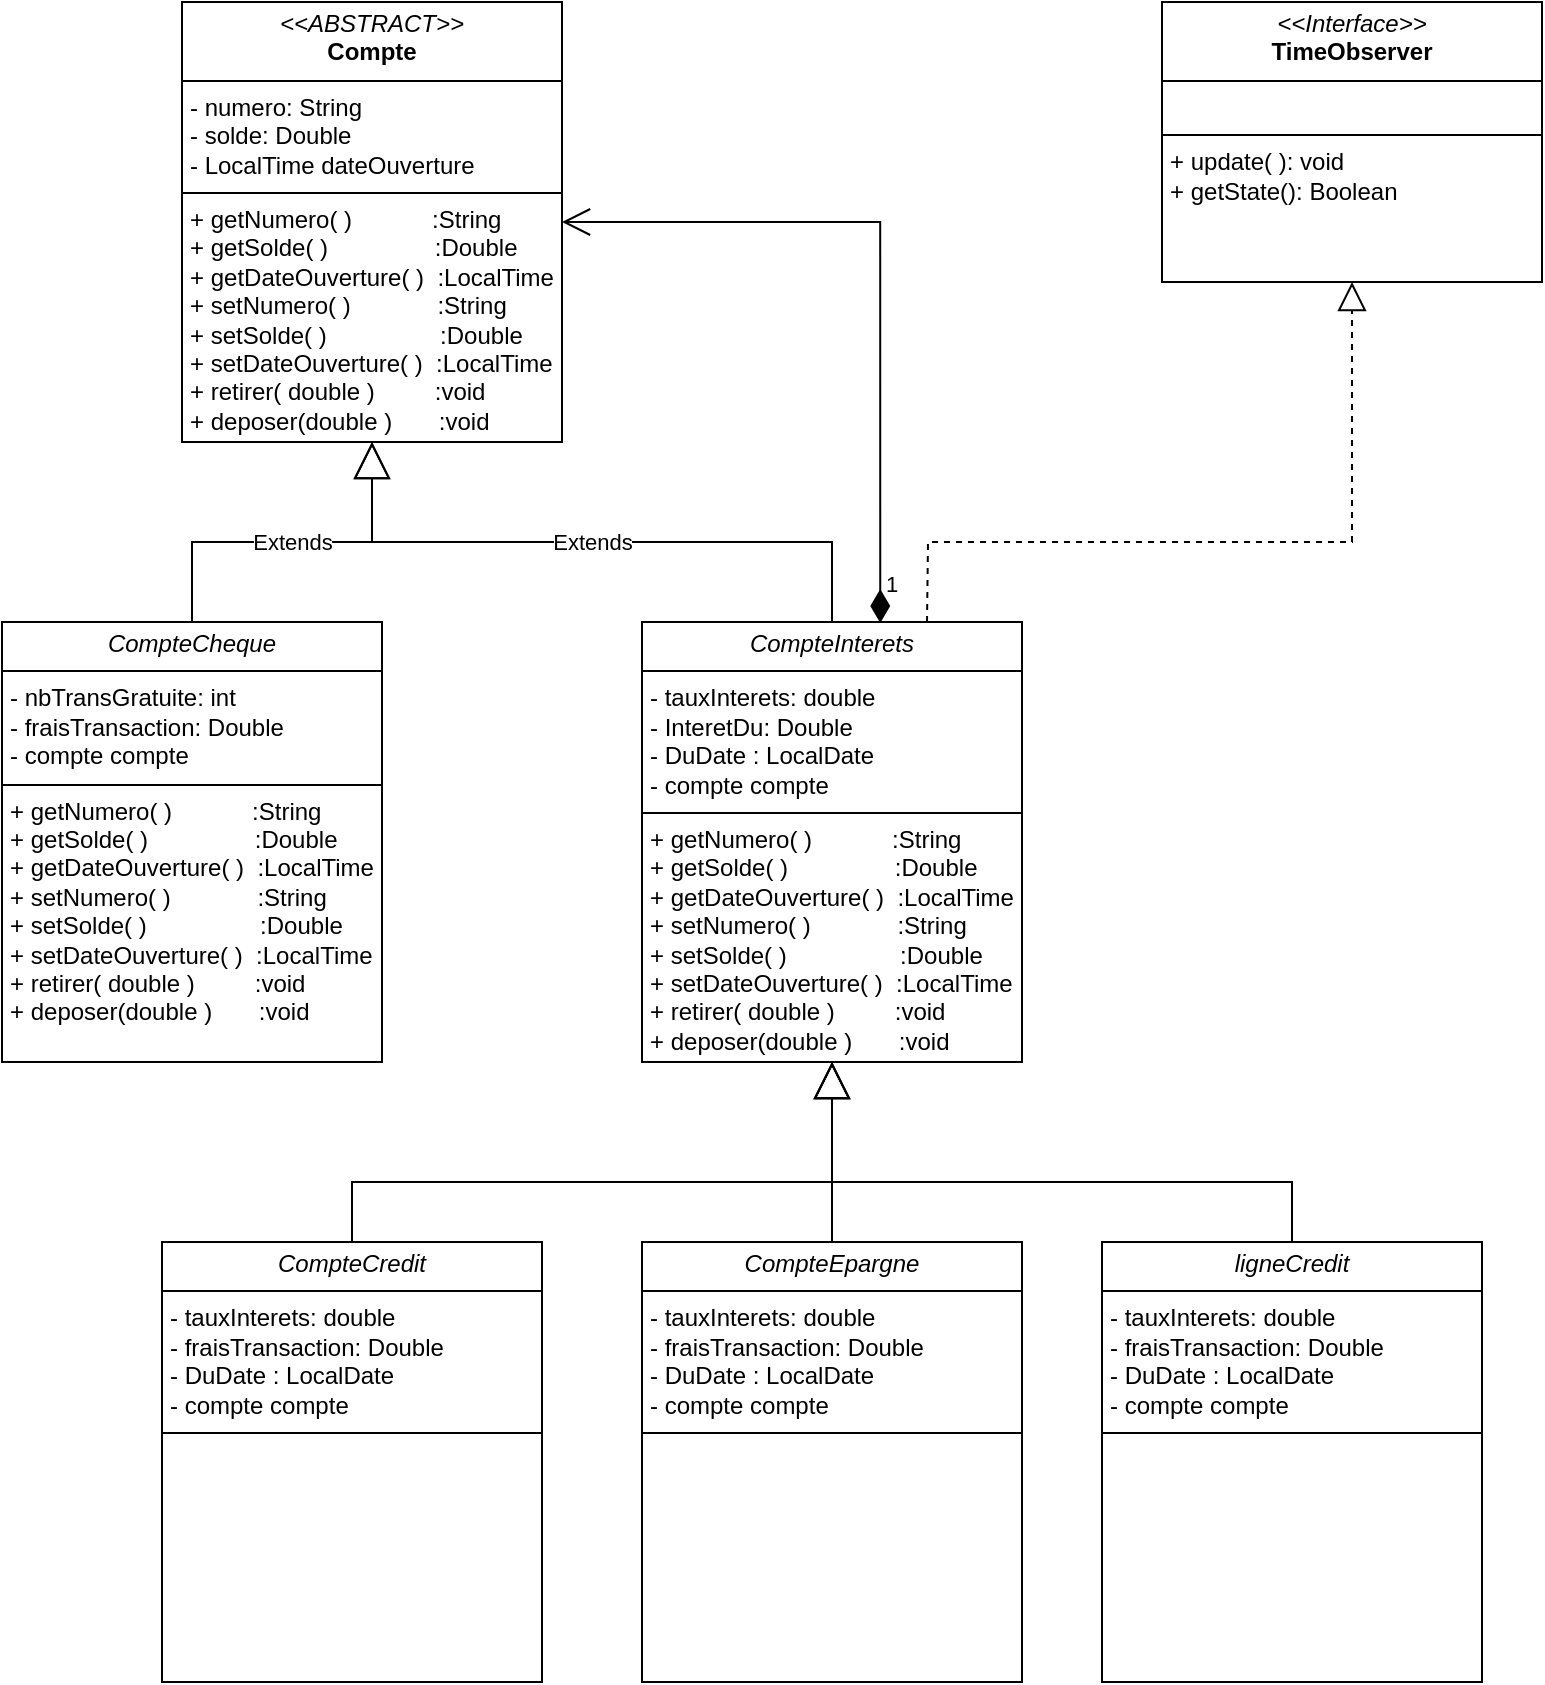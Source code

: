 <mxfile version="26.1.1">
  <diagram name="Page-1" id="Y8b6xR42oyyeWq3YL9dn">
    <mxGraphModel dx="420" dy="237" grid="1" gridSize="10" guides="1" tooltips="1" connect="1" arrows="1" fold="1" page="1" pageScale="1" pageWidth="3300" pageHeight="4681" math="0" shadow="0">
      <root>
        <mxCell id="0" />
        <mxCell id="1" parent="0" />
        <mxCell id="dJRKlAbEhln0Lb5YtA-o-5" value="&lt;p style=&quot;margin:0px;margin-top:4px;text-align:center;&quot;&gt;&lt;i&gt;&amp;lt;&amp;lt;ABSTRACT&amp;gt;&amp;gt;&lt;/i&gt;&lt;br&gt;&lt;b&gt;Compte&lt;/b&gt;&lt;/p&gt;&lt;hr size=&quot;1&quot; style=&quot;border-style:solid;&quot;&gt;&lt;p style=&quot;margin:0px;margin-left:4px;&quot;&gt;- numero: String&lt;br&gt;- solde: Double&lt;/p&gt;&lt;p style=&quot;margin:0px;margin-left:4px;&quot;&gt;- LocalTime dateOuverture&lt;/p&gt;&lt;hr size=&quot;1&quot; style=&quot;border-style:solid;&quot;&gt;&lt;p style=&quot;margin:0px;margin-left:4px;&quot;&gt;+ getNumero( )&amp;nbsp; &amp;nbsp; &amp;nbsp; &amp;nbsp; &amp;nbsp; &amp;nbsp; :String&lt;br&gt;+ getSolde( )&amp;nbsp; &amp;nbsp; &amp;nbsp; &amp;nbsp; &amp;nbsp; &amp;nbsp; &amp;nbsp; &amp;nbsp; :Double&lt;/p&gt;&lt;p style=&quot;margin:0px;margin-left:4px;&quot;&gt;+ getDateOuverture( )&amp;nbsp; :LocalTime&lt;/p&gt;&lt;p style=&quot;margin: 0px 0px 0px 4px;&quot;&gt;+ setNumero( )&amp;nbsp; &amp;nbsp; &amp;nbsp; &amp;nbsp; &amp;nbsp; &amp;nbsp; &amp;nbsp;:String&lt;br&gt;+ setSolde( )&amp;nbsp; &amp;nbsp; &amp;nbsp; &amp;nbsp; &amp;nbsp; &amp;nbsp; &amp;nbsp; &amp;nbsp; &amp;nbsp;:Double&lt;/p&gt;&lt;p style=&quot;margin: 0px 0px 0px 4px;&quot;&gt;+ setDateOuverture( )&amp;nbsp; :LocalTime&lt;/p&gt;&lt;p style=&quot;margin: 0px 0px 0px 4px;&quot;&gt;+ retirer( double )&amp;nbsp; &amp;nbsp; &amp;nbsp; &amp;nbsp; &amp;nbsp;:void&lt;/p&gt;&lt;p style=&quot;margin: 0px 0px 0px 4px;&quot;&gt;+ deposer(double )&amp;nbsp; &amp;nbsp; &amp;nbsp; &amp;nbsp;:void&lt;/p&gt;&lt;p style=&quot;margin:0px;margin-left:4px;&quot;&gt;&lt;br&gt;&lt;/p&gt;&lt;p style=&quot;margin:0px;margin-left:4px;&quot;&gt;&lt;br&gt;&lt;/p&gt;" style="verticalAlign=top;align=left;overflow=fill;html=1;whiteSpace=wrap;" parent="1" vertex="1">
          <mxGeometry x="340" y="50" width="190" height="220" as="geometry" />
        </mxCell>
        <mxCell id="dJRKlAbEhln0Lb5YtA-o-6" value="&lt;p style=&quot;margin:0px;margin-top:4px;text-align:center;&quot;&gt;&lt;i&gt;CompteCheque&lt;/i&gt;&lt;/p&gt;&lt;hr size=&quot;1&quot; style=&quot;border-style:solid;&quot;&gt;&lt;p style=&quot;margin:0px;margin-left:4px;&quot;&gt;- nbTransGratuite: int&lt;br&gt;- fraisTransaction: Double&lt;/p&gt;&lt;p style=&quot;margin:0px;margin-left:4px;&quot;&gt;- compte compte&lt;/p&gt;&lt;hr size=&quot;1&quot; style=&quot;border-style:solid;&quot;&gt;&lt;p style=&quot;margin:0px;margin-left:4px;&quot;&gt;+ getNumero( )&amp;nbsp; &amp;nbsp; &amp;nbsp; &amp;nbsp; &amp;nbsp; &amp;nbsp; :String&lt;br&gt;+ getSolde( )&amp;nbsp; &amp;nbsp; &amp;nbsp; &amp;nbsp; &amp;nbsp; &amp;nbsp; &amp;nbsp; &amp;nbsp; :Double&lt;/p&gt;&lt;p style=&quot;margin:0px;margin-left:4px;&quot;&gt;+ getDateOuverture( )&amp;nbsp; :LocalTime&lt;/p&gt;&lt;p style=&quot;margin: 0px 0px 0px 4px;&quot;&gt;+ setNumero( )&amp;nbsp; &amp;nbsp; &amp;nbsp; &amp;nbsp; &amp;nbsp; &amp;nbsp; &amp;nbsp;:String&lt;br&gt;+ setSolde( )&amp;nbsp; &amp;nbsp; &amp;nbsp; &amp;nbsp; &amp;nbsp; &amp;nbsp; &amp;nbsp; &amp;nbsp; &amp;nbsp;:Double&lt;/p&gt;&lt;p style=&quot;margin: 0px 0px 0px 4px;&quot;&gt;+ setDateOuverture( )&amp;nbsp; :LocalTime&lt;/p&gt;&lt;p style=&quot;margin: 0px 0px 0px 4px;&quot;&gt;+ retirer( double )&amp;nbsp; &amp;nbsp; &amp;nbsp; &amp;nbsp; &amp;nbsp;:void&lt;/p&gt;&lt;p style=&quot;margin: 0px 0px 0px 4px;&quot;&gt;+ deposer(double )&amp;nbsp; &amp;nbsp; &amp;nbsp; &amp;nbsp;:void&lt;/p&gt;&lt;p style=&quot;margin:0px;margin-left:4px;&quot;&gt;&lt;br&gt;&lt;/p&gt;&lt;p style=&quot;margin:0px;margin-left:4px;&quot;&gt;&lt;br&gt;&lt;/p&gt;" style="verticalAlign=top;align=left;overflow=fill;html=1;whiteSpace=wrap;" parent="1" vertex="1">
          <mxGeometry x="250" y="360" width="190" height="220" as="geometry" />
        </mxCell>
        <mxCell id="dJRKlAbEhln0Lb5YtA-o-7" value="Extends" style="endArrow=block;endSize=16;endFill=0;html=1;rounded=0;entryX=0.5;entryY=1;entryDx=0;entryDy=0;exitX=0.5;exitY=0;exitDx=0;exitDy=0;" parent="1" source="dJRKlAbEhln0Lb5YtA-o-6" target="dJRKlAbEhln0Lb5YtA-o-5" edge="1">
          <mxGeometry width="160" relative="1" as="geometry">
            <mxPoint x="570" y="210" as="sourcePoint" />
            <mxPoint x="730" y="210" as="targetPoint" />
            <Array as="points">
              <mxPoint x="345" y="320" />
              <mxPoint x="435" y="320" />
            </Array>
          </mxGeometry>
        </mxCell>
        <mxCell id="dJRKlAbEhln0Lb5YtA-o-9" value="&lt;p style=&quot;margin:0px;margin-top:4px;text-align:center;&quot;&gt;&lt;i&gt;CompteInterets&lt;/i&gt;&lt;/p&gt;&lt;hr size=&quot;1&quot; style=&quot;border-style:solid;&quot;&gt;&lt;p style=&quot;margin:0px;margin-left:4px;&quot;&gt;- tauxInterets: double&lt;br&gt;- InteretDu: Double&lt;/p&gt;&lt;p style=&quot;margin:0px;margin-left:4px;&quot;&gt;- DuDate : LocalDate&lt;/p&gt;&lt;p style=&quot;margin:0px;margin-left:4px;&quot;&gt;- compte compte&lt;/p&gt;&lt;hr size=&quot;1&quot; style=&quot;border-style:solid;&quot;&gt;&lt;p style=&quot;margin:0px;margin-left:4px;&quot;&gt;+ getNumero( )&amp;nbsp; &amp;nbsp; &amp;nbsp; &amp;nbsp; &amp;nbsp; &amp;nbsp; :String&lt;br&gt;+ getSolde( )&amp;nbsp; &amp;nbsp; &amp;nbsp; &amp;nbsp; &amp;nbsp; &amp;nbsp; &amp;nbsp; &amp;nbsp; :Double&lt;/p&gt;&lt;p style=&quot;margin:0px;margin-left:4px;&quot;&gt;+ getDateOuverture( )&amp;nbsp; :LocalTime&lt;/p&gt;&lt;p style=&quot;margin: 0px 0px 0px 4px;&quot;&gt;+ setNumero( )&amp;nbsp; &amp;nbsp; &amp;nbsp; &amp;nbsp; &amp;nbsp; &amp;nbsp; &amp;nbsp;:String&lt;br&gt;+ setSolde( )&amp;nbsp; &amp;nbsp; &amp;nbsp; &amp;nbsp; &amp;nbsp; &amp;nbsp; &amp;nbsp; &amp;nbsp; &amp;nbsp;:Double&lt;/p&gt;&lt;p style=&quot;margin: 0px 0px 0px 4px;&quot;&gt;+ setDateOuverture( )&amp;nbsp; :LocalTime&lt;/p&gt;&lt;p style=&quot;margin: 0px 0px 0px 4px;&quot;&gt;+ retirer( double )&amp;nbsp; &amp;nbsp; &amp;nbsp; &amp;nbsp; &amp;nbsp;:void&lt;/p&gt;&lt;p style=&quot;margin: 0px 0px 0px 4px;&quot;&gt;+ deposer(double )&amp;nbsp; &amp;nbsp; &amp;nbsp; &amp;nbsp;:void&lt;/p&gt;&lt;p style=&quot;margin:0px;margin-left:4px;&quot;&gt;&lt;br&gt;&lt;/p&gt;&lt;p style=&quot;margin:0px;margin-left:4px;&quot;&gt;&lt;br&gt;&lt;/p&gt;" style="verticalAlign=top;align=left;overflow=fill;html=1;whiteSpace=wrap;" parent="1" vertex="1">
          <mxGeometry x="570" y="360" width="190" height="220" as="geometry" />
        </mxCell>
        <mxCell id="dJRKlAbEhln0Lb5YtA-o-10" value="Extends" style="endArrow=block;endSize=16;endFill=0;html=1;rounded=0;entryX=0.5;entryY=1;entryDx=0;entryDy=0;exitX=0.5;exitY=0;exitDx=0;exitDy=0;" parent="1" source="dJRKlAbEhln0Lb5YtA-o-9" target="dJRKlAbEhln0Lb5YtA-o-5" edge="1">
          <mxGeometry width="160" relative="1" as="geometry">
            <mxPoint x="345" y="370" as="sourcePoint" />
            <mxPoint x="445" y="280" as="targetPoint" />
            <Array as="points">
              <mxPoint x="665" y="320" />
              <mxPoint x="545" y="320" />
              <mxPoint x="435" y="320" />
            </Array>
          </mxGeometry>
        </mxCell>
        <mxCell id="dJRKlAbEhln0Lb5YtA-o-11" value="1" style="endArrow=open;html=1;endSize=12;startArrow=diamondThin;startSize=14;startFill=1;edgeStyle=orthogonalEdgeStyle;align=left;verticalAlign=bottom;rounded=0;exitX=0.627;exitY=0.002;exitDx=0;exitDy=0;entryX=1;entryY=0.5;entryDx=0;entryDy=0;exitPerimeter=0;" parent="1" source="dJRKlAbEhln0Lb5YtA-o-9" target="dJRKlAbEhln0Lb5YtA-o-5" edge="1">
          <mxGeometry x="-0.942" y="-1" relative="1" as="geometry">
            <mxPoint x="780" y="376" as="sourcePoint" />
            <mxPoint x="880" y="160" as="targetPoint" />
            <Array as="points">
              <mxPoint x="689" y="160" />
            </Array>
            <mxPoint as="offset" />
          </mxGeometry>
        </mxCell>
        <mxCell id="Y4Ik5Q8g15iuSHUJNuXj-3" value="&lt;p style=&quot;margin:0px;margin-top:4px;text-align:center;&quot;&gt;&lt;i&gt;ligneCredit&lt;/i&gt;&lt;/p&gt;&lt;hr size=&quot;1&quot; style=&quot;border-style:solid;&quot;&gt;&lt;p style=&quot;margin:0px;margin-left:4px;&quot;&gt;- tauxInterets: double&lt;br&gt;- fraisTransaction: Double&lt;/p&gt;&lt;p style=&quot;margin:0px;margin-left:4px;&quot;&gt;- DuDate : LocalDate&lt;/p&gt;&lt;p style=&quot;margin:0px;margin-left:4px;&quot;&gt;- compte compte&lt;/p&gt;&lt;hr size=&quot;1&quot; style=&quot;border-style:solid;&quot;&gt;&lt;p style=&quot;margin:0px;margin-left:4px;&quot;&gt;&lt;br&gt;&lt;/p&gt;&lt;p style=&quot;margin:0px;margin-left:4px;&quot;&gt;&lt;br&gt;&lt;/p&gt;&lt;p style=&quot;margin:0px;margin-left:4px;&quot;&gt;&lt;br&gt;&lt;/p&gt;" style="verticalAlign=top;align=left;overflow=fill;html=1;whiteSpace=wrap;" vertex="1" parent="1">
          <mxGeometry x="800" y="670" width="190" height="220" as="geometry" />
        </mxCell>
        <mxCell id="Y4Ik5Q8g15iuSHUJNuXj-4" value="&lt;p style=&quot;margin:0px;margin-top:4px;text-align:center;&quot;&gt;&lt;i&gt;CompteEpargne&lt;/i&gt;&lt;/p&gt;&lt;hr size=&quot;1&quot; style=&quot;border-style:solid;&quot;&gt;&lt;p style=&quot;margin:0px;margin-left:4px;&quot;&gt;- tauxInterets: double&lt;br&gt;- fraisTransaction: Double&lt;/p&gt;&lt;p style=&quot;margin:0px;margin-left:4px;&quot;&gt;- DuDate : LocalDate&lt;/p&gt;&lt;p style=&quot;margin:0px;margin-left:4px;&quot;&gt;- compte compte&lt;/p&gt;&lt;hr size=&quot;1&quot; style=&quot;border-style:solid;&quot;&gt;&lt;p style=&quot;margin:0px;margin-left:4px;&quot;&gt;&lt;br&gt;&lt;/p&gt;&lt;p style=&quot;margin:0px;margin-left:4px;&quot;&gt;&lt;br&gt;&lt;/p&gt;&lt;p style=&quot;margin:0px;margin-left:4px;&quot;&gt;&lt;br&gt;&lt;/p&gt;" style="verticalAlign=top;align=left;overflow=fill;html=1;whiteSpace=wrap;" vertex="1" parent="1">
          <mxGeometry x="570" y="670" width="190" height="220" as="geometry" />
        </mxCell>
        <mxCell id="Y4Ik5Q8g15iuSHUJNuXj-5" value="&lt;p style=&quot;margin:0px;margin-top:4px;text-align:center;&quot;&gt;&lt;i&gt;CompteCredit&lt;/i&gt;&lt;/p&gt;&lt;hr size=&quot;1&quot; style=&quot;border-style:solid;&quot;&gt;&lt;p style=&quot;margin:0px;margin-left:4px;&quot;&gt;- tauxInterets: double&lt;br&gt;- fraisTransaction: Double&lt;/p&gt;&lt;p style=&quot;margin:0px;margin-left:4px;&quot;&gt;- DuDate : LocalDate&lt;/p&gt;&lt;p style=&quot;margin:0px;margin-left:4px;&quot;&gt;- compte compte&lt;/p&gt;&lt;hr size=&quot;1&quot; style=&quot;border-style:solid;&quot;&gt;&lt;p style=&quot;margin:0px;margin-left:4px;&quot;&gt;&lt;br&gt;&lt;/p&gt;&lt;p style=&quot;margin:0px;margin-left:4px;&quot;&gt;&lt;br&gt;&lt;/p&gt;&lt;p style=&quot;margin:0px;margin-left:4px;&quot;&gt;&lt;br&gt;&lt;/p&gt;" style="verticalAlign=top;align=left;overflow=fill;html=1;whiteSpace=wrap;" vertex="1" parent="1">
          <mxGeometry x="330" y="670" width="190" height="220" as="geometry" />
        </mxCell>
        <mxCell id="Y4Ik5Q8g15iuSHUJNuXj-6" value="" style="endArrow=block;endSize=16;endFill=0;html=1;rounded=0;entryX=0.5;entryY=1;entryDx=0;entryDy=0;exitX=0.5;exitY=0;exitDx=0;exitDy=0;" edge="1" parent="1" source="Y4Ik5Q8g15iuSHUJNuXj-4" target="dJRKlAbEhln0Lb5YtA-o-9">
          <mxGeometry width="160" relative="1" as="geometry">
            <mxPoint x="610" y="670" as="sourcePoint" />
            <mxPoint x="670" y="580" as="targetPoint" />
            <Array as="points" />
          </mxGeometry>
        </mxCell>
        <mxCell id="Y4Ik5Q8g15iuSHUJNuXj-7" value="" style="endArrow=block;endSize=16;endFill=0;html=1;rounded=0;entryX=0.5;entryY=1;entryDx=0;entryDy=0;exitX=0.5;exitY=0;exitDx=0;exitDy=0;" edge="1" parent="1" source="Y4Ik5Q8g15iuSHUJNuXj-3" target="dJRKlAbEhln0Lb5YtA-o-9">
          <mxGeometry width="160" relative="1" as="geometry">
            <mxPoint x="675" y="680" as="sourcePoint" />
            <mxPoint x="675" y="590" as="targetPoint" />
            <Array as="points">
              <mxPoint x="895" y="640" />
              <mxPoint x="665" y="640" />
            </Array>
          </mxGeometry>
        </mxCell>
        <mxCell id="Y4Ik5Q8g15iuSHUJNuXj-8" value="" style="endArrow=block;endSize=16;endFill=0;html=1;rounded=0;entryX=0.5;entryY=1;entryDx=0;entryDy=0;exitX=0.5;exitY=0;exitDx=0;exitDy=0;" edge="1" parent="1" source="Y4Ik5Q8g15iuSHUJNuXj-5" target="dJRKlAbEhln0Lb5YtA-o-9">
          <mxGeometry width="160" relative="1" as="geometry">
            <mxPoint x="905" y="680" as="sourcePoint" />
            <mxPoint x="675" y="590" as="targetPoint" />
            <Array as="points">
              <mxPoint x="425" y="640" />
              <mxPoint x="665" y="640" />
            </Array>
          </mxGeometry>
        </mxCell>
        <mxCell id="Y4Ik5Q8g15iuSHUJNuXj-9" value="" style="endArrow=block;dashed=1;endFill=0;endSize=12;html=1;rounded=0;exitX=0.75;exitY=0;exitDx=0;exitDy=0;" edge="1" parent="1" source="dJRKlAbEhln0Lb5YtA-o-9" target="Y4Ik5Q8g15iuSHUJNuXj-10">
          <mxGeometry width="160" relative="1" as="geometry">
            <mxPoint x="750" y="290" as="sourcePoint" />
            <mxPoint x="910" y="290" as="targetPoint" />
            <Array as="points">
              <mxPoint x="713" y="320" />
              <mxPoint x="925" y="320" />
            </Array>
          </mxGeometry>
        </mxCell>
        <mxCell id="Y4Ik5Q8g15iuSHUJNuXj-10" value="&lt;p style=&quot;margin:0px;margin-top:4px;text-align:center;&quot;&gt;&lt;i&gt;&amp;lt;&amp;lt;Interface&amp;gt;&amp;gt;&lt;/i&gt;&lt;br&gt;&lt;b&gt;TimeObserver&lt;/b&gt;&lt;/p&gt;&lt;hr size=&quot;1&quot; style=&quot;border-style:solid;&quot;&gt;&lt;p style=&quot;margin:0px;margin-left:4px;&quot;&gt;&lt;br&gt;&lt;/p&gt;&lt;hr size=&quot;1&quot; style=&quot;border-style:solid;&quot;&gt;&lt;p style=&quot;margin:0px;margin-left:4px;&quot;&gt;+ update( ): void&lt;br&gt;+ getState(): Boolean&lt;/p&gt;" style="verticalAlign=top;align=left;overflow=fill;html=1;whiteSpace=wrap;" vertex="1" parent="1">
          <mxGeometry x="830" y="50" width="190" height="140" as="geometry" />
        </mxCell>
      </root>
    </mxGraphModel>
  </diagram>
</mxfile>
